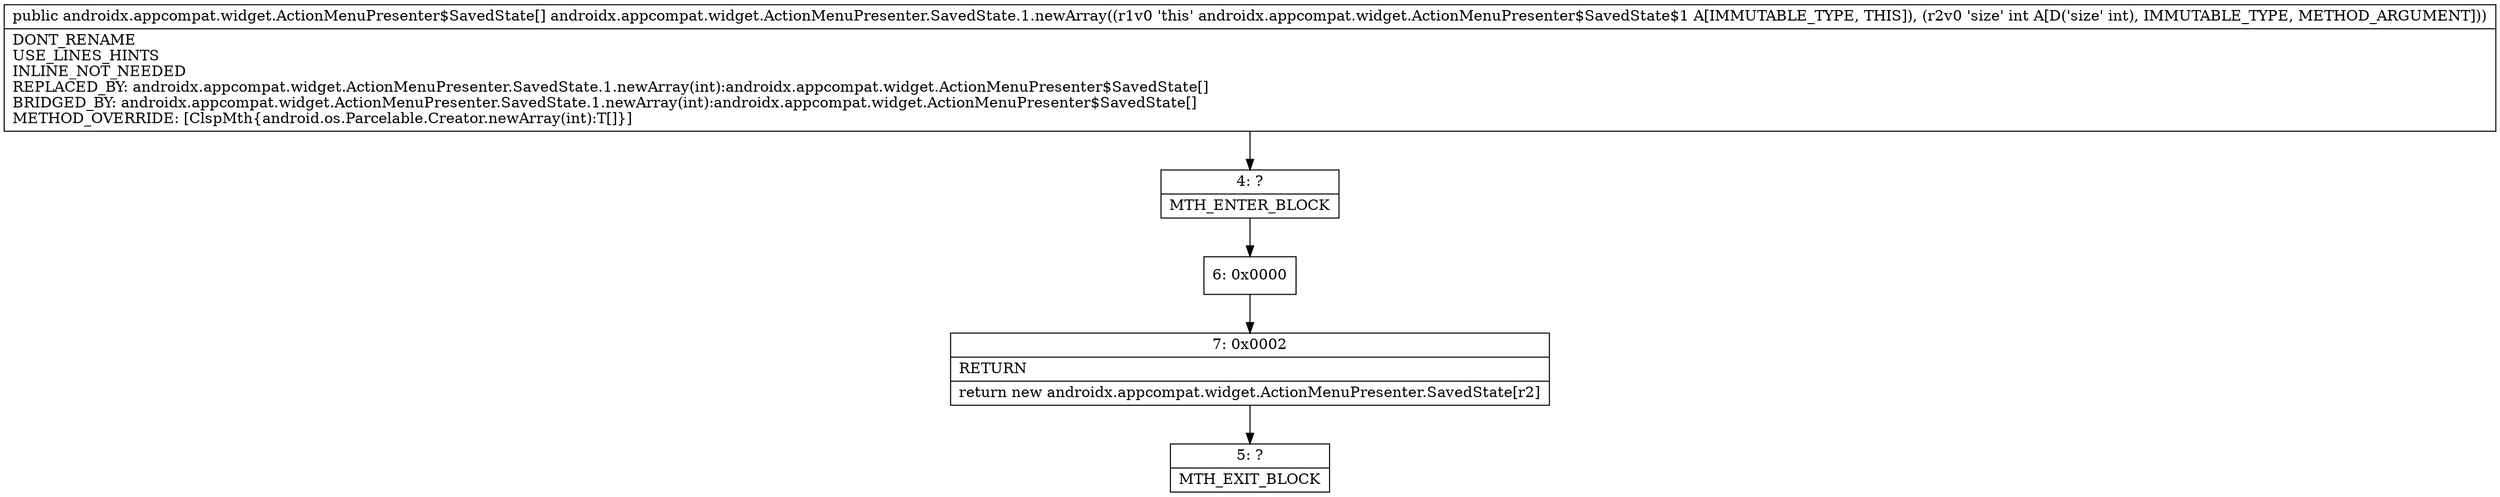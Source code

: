 digraph "CFG forandroidx.appcompat.widget.ActionMenuPresenter.SavedState.1.newArray(I)[Landroidx\/appcompat\/widget\/ActionMenuPresenter$SavedState;" {
Node_4 [shape=record,label="{4\:\ ?|MTH_ENTER_BLOCK\l}"];
Node_6 [shape=record,label="{6\:\ 0x0000}"];
Node_7 [shape=record,label="{7\:\ 0x0002|RETURN\l|return new androidx.appcompat.widget.ActionMenuPresenter.SavedState[r2]\l}"];
Node_5 [shape=record,label="{5\:\ ?|MTH_EXIT_BLOCK\l}"];
MethodNode[shape=record,label="{public androidx.appcompat.widget.ActionMenuPresenter$SavedState[] androidx.appcompat.widget.ActionMenuPresenter.SavedState.1.newArray((r1v0 'this' androidx.appcompat.widget.ActionMenuPresenter$SavedState$1 A[IMMUTABLE_TYPE, THIS]), (r2v0 'size' int A[D('size' int), IMMUTABLE_TYPE, METHOD_ARGUMENT]))  | DONT_RENAME\lUSE_LINES_HINTS\lINLINE_NOT_NEEDED\lREPLACED_BY: androidx.appcompat.widget.ActionMenuPresenter.SavedState.1.newArray(int):androidx.appcompat.widget.ActionMenuPresenter$SavedState[]\lBRIDGED_BY: androidx.appcompat.widget.ActionMenuPresenter.SavedState.1.newArray(int):androidx.appcompat.widget.ActionMenuPresenter$SavedState[]\lMETHOD_OVERRIDE: [ClspMth\{android.os.Parcelable.Creator.newArray(int):T[]\}]\l}"];
MethodNode -> Node_4;Node_4 -> Node_6;
Node_6 -> Node_7;
Node_7 -> Node_5;
}

